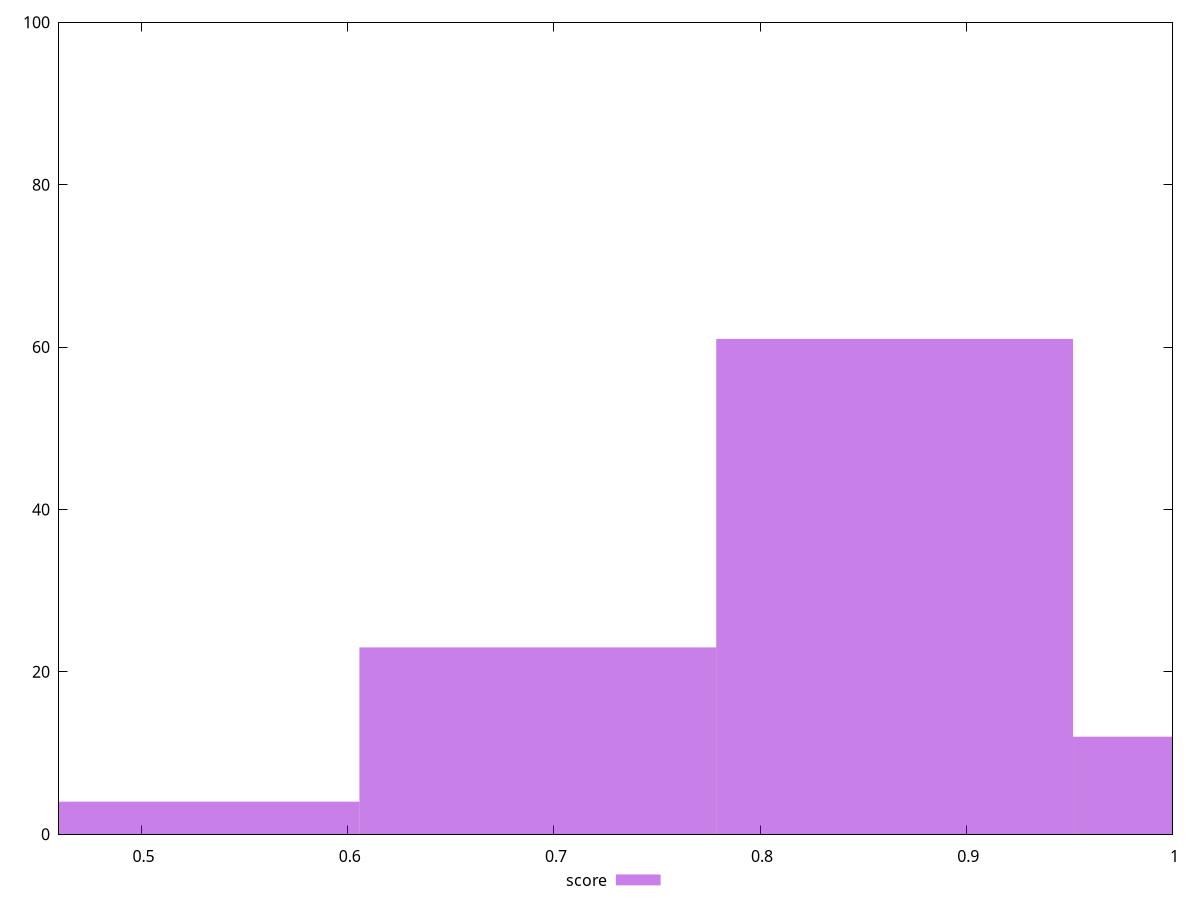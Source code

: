reset

$score <<EOF
1.0383125678306642 12
0.6922083785537761 23
0.8652604731922202 61
0.5191562839153321 4
EOF

set key outside below
set boxwidth 0.17305209463844404
set xrange [0.46:1]
set yrange [0:100]
set trange [0:100]
set style fill transparent solid 0.5 noborder
set terminal svg size 640, 490 enhanced background rgb 'white'
set output "report_00009_2021-02-08T22-37-41.559Z/unused-css-rules/samples/pages/score/histogram.svg"

plot $score title "score" with boxes

reset
